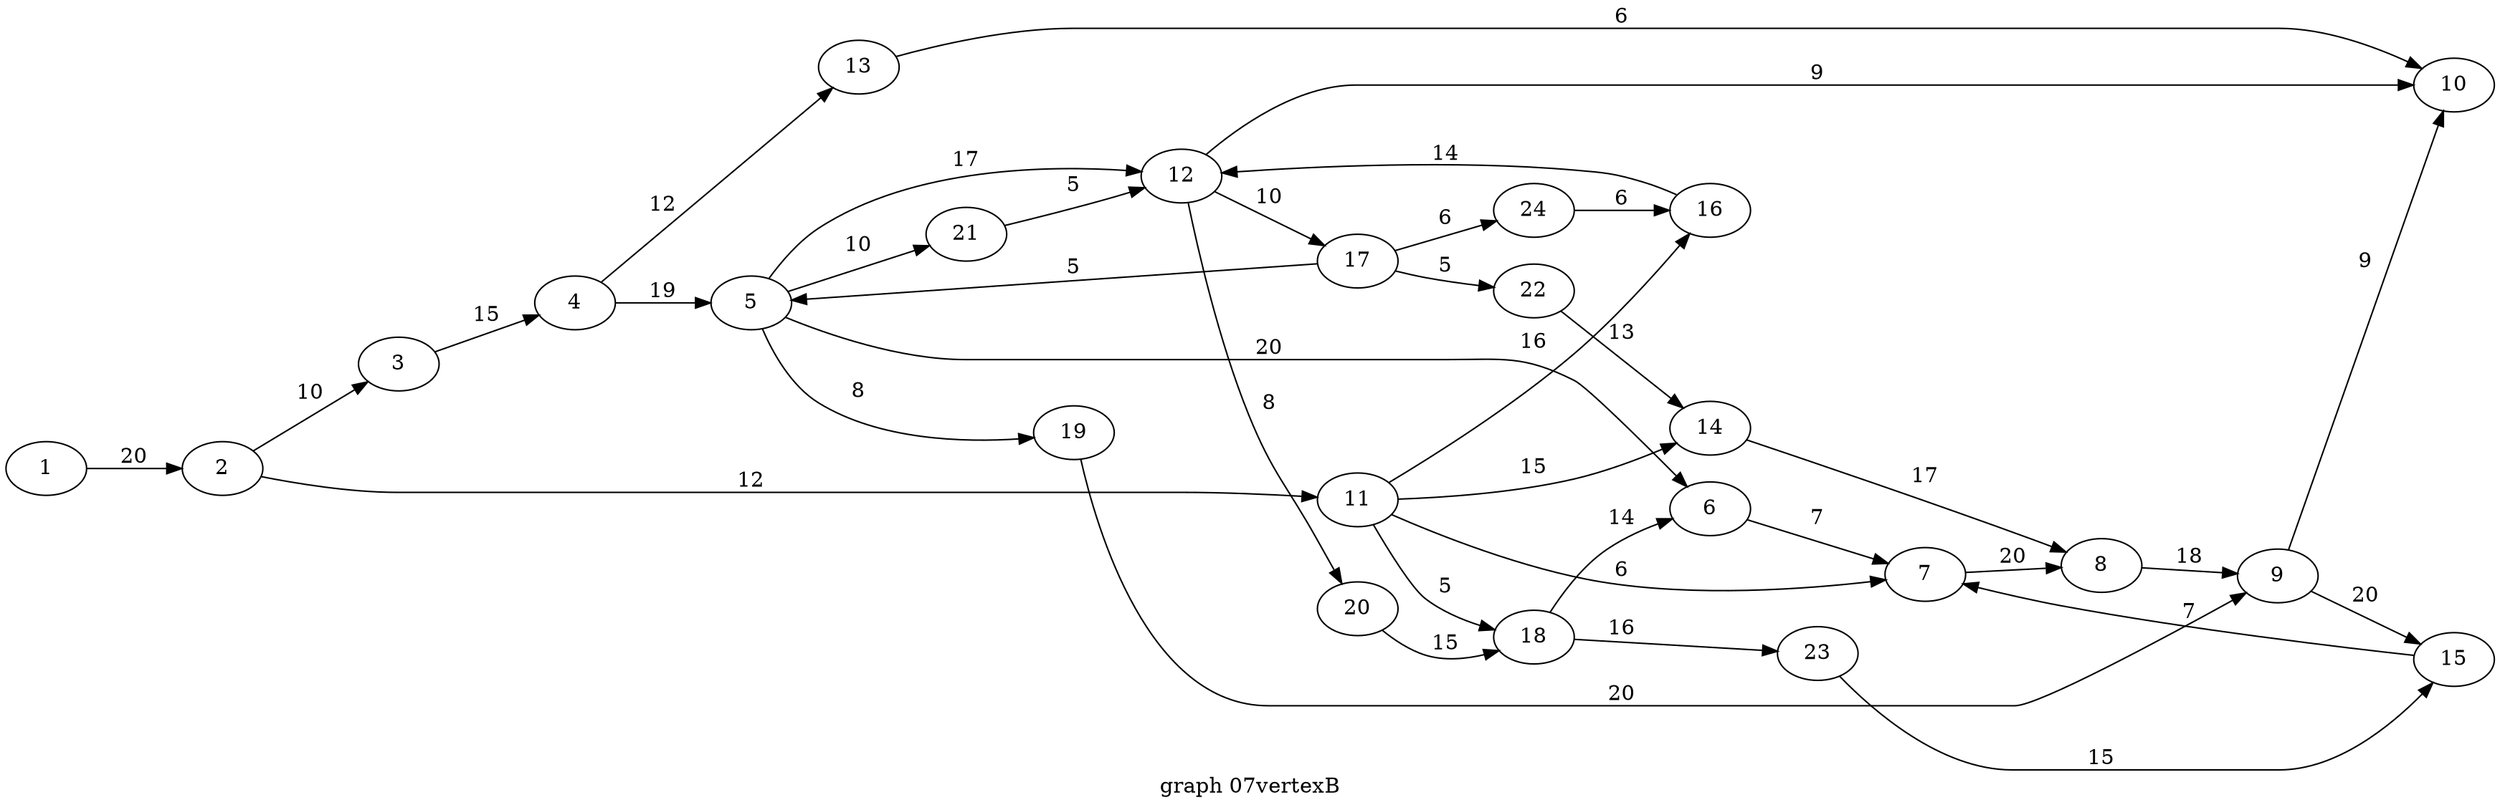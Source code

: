 digraph g{

rankdir = LR

1 -> 2 [label = " 20 "];
2 -> 3 [label = " 10 "];
3 -> 4 [label = " 15 "];
4 -> 5 [label = " 19 "];
5 -> 6 [label = " 20 "];
6 -> 7 [label = " 7 "];
7 -> 8 [label = " 20 "];
8 -> 9 [label = " 18 "];
9 -> 10 [label = " 9 "];
2 -> 11 [label = " 12 "];
11 -> 7 [label = " 6 "];
5 -> 12 [label = " 17 "];
12 -> 10 [label = " 9 "];
4 -> 13 [label = " 12 "];
13 -> 10 [label = " 6 "];
11 -> 14 [label = " 15 "];
14 -> 8 [label = " 17 "];
9 -> 15 [label = " 20 "];
15 -> 7 [label = " 7 "];
11 -> 16 [label = " 16 "];
16 -> 12 [label = " 14 "];
12 -> 17 [label = " 10 "];
17 -> 5 [label = " 5 "];
11 -> 18 [label = " 5 "];
18 -> 6 [label = " 14 "];
5 -> 19 [label = " 8 "];
19 -> 9 [label = " 20 "];
12 -> 20 [label = " 8 "];
20 -> 18 [label = " 15 "];
5 -> 21 [label = " 10 "];
21 -> 12 [label = " 5 "];
17 -> 22 [label = " 5 "];
22 -> 14 [label = " 13 "];
18 -> 23 [label = " 16 "];
23 -> 15 [label = " 15 "];
17 -> 24 [label = " 6 "];
24 -> 16 [label = " 6 "];

label = "graph 07vertexB"
}